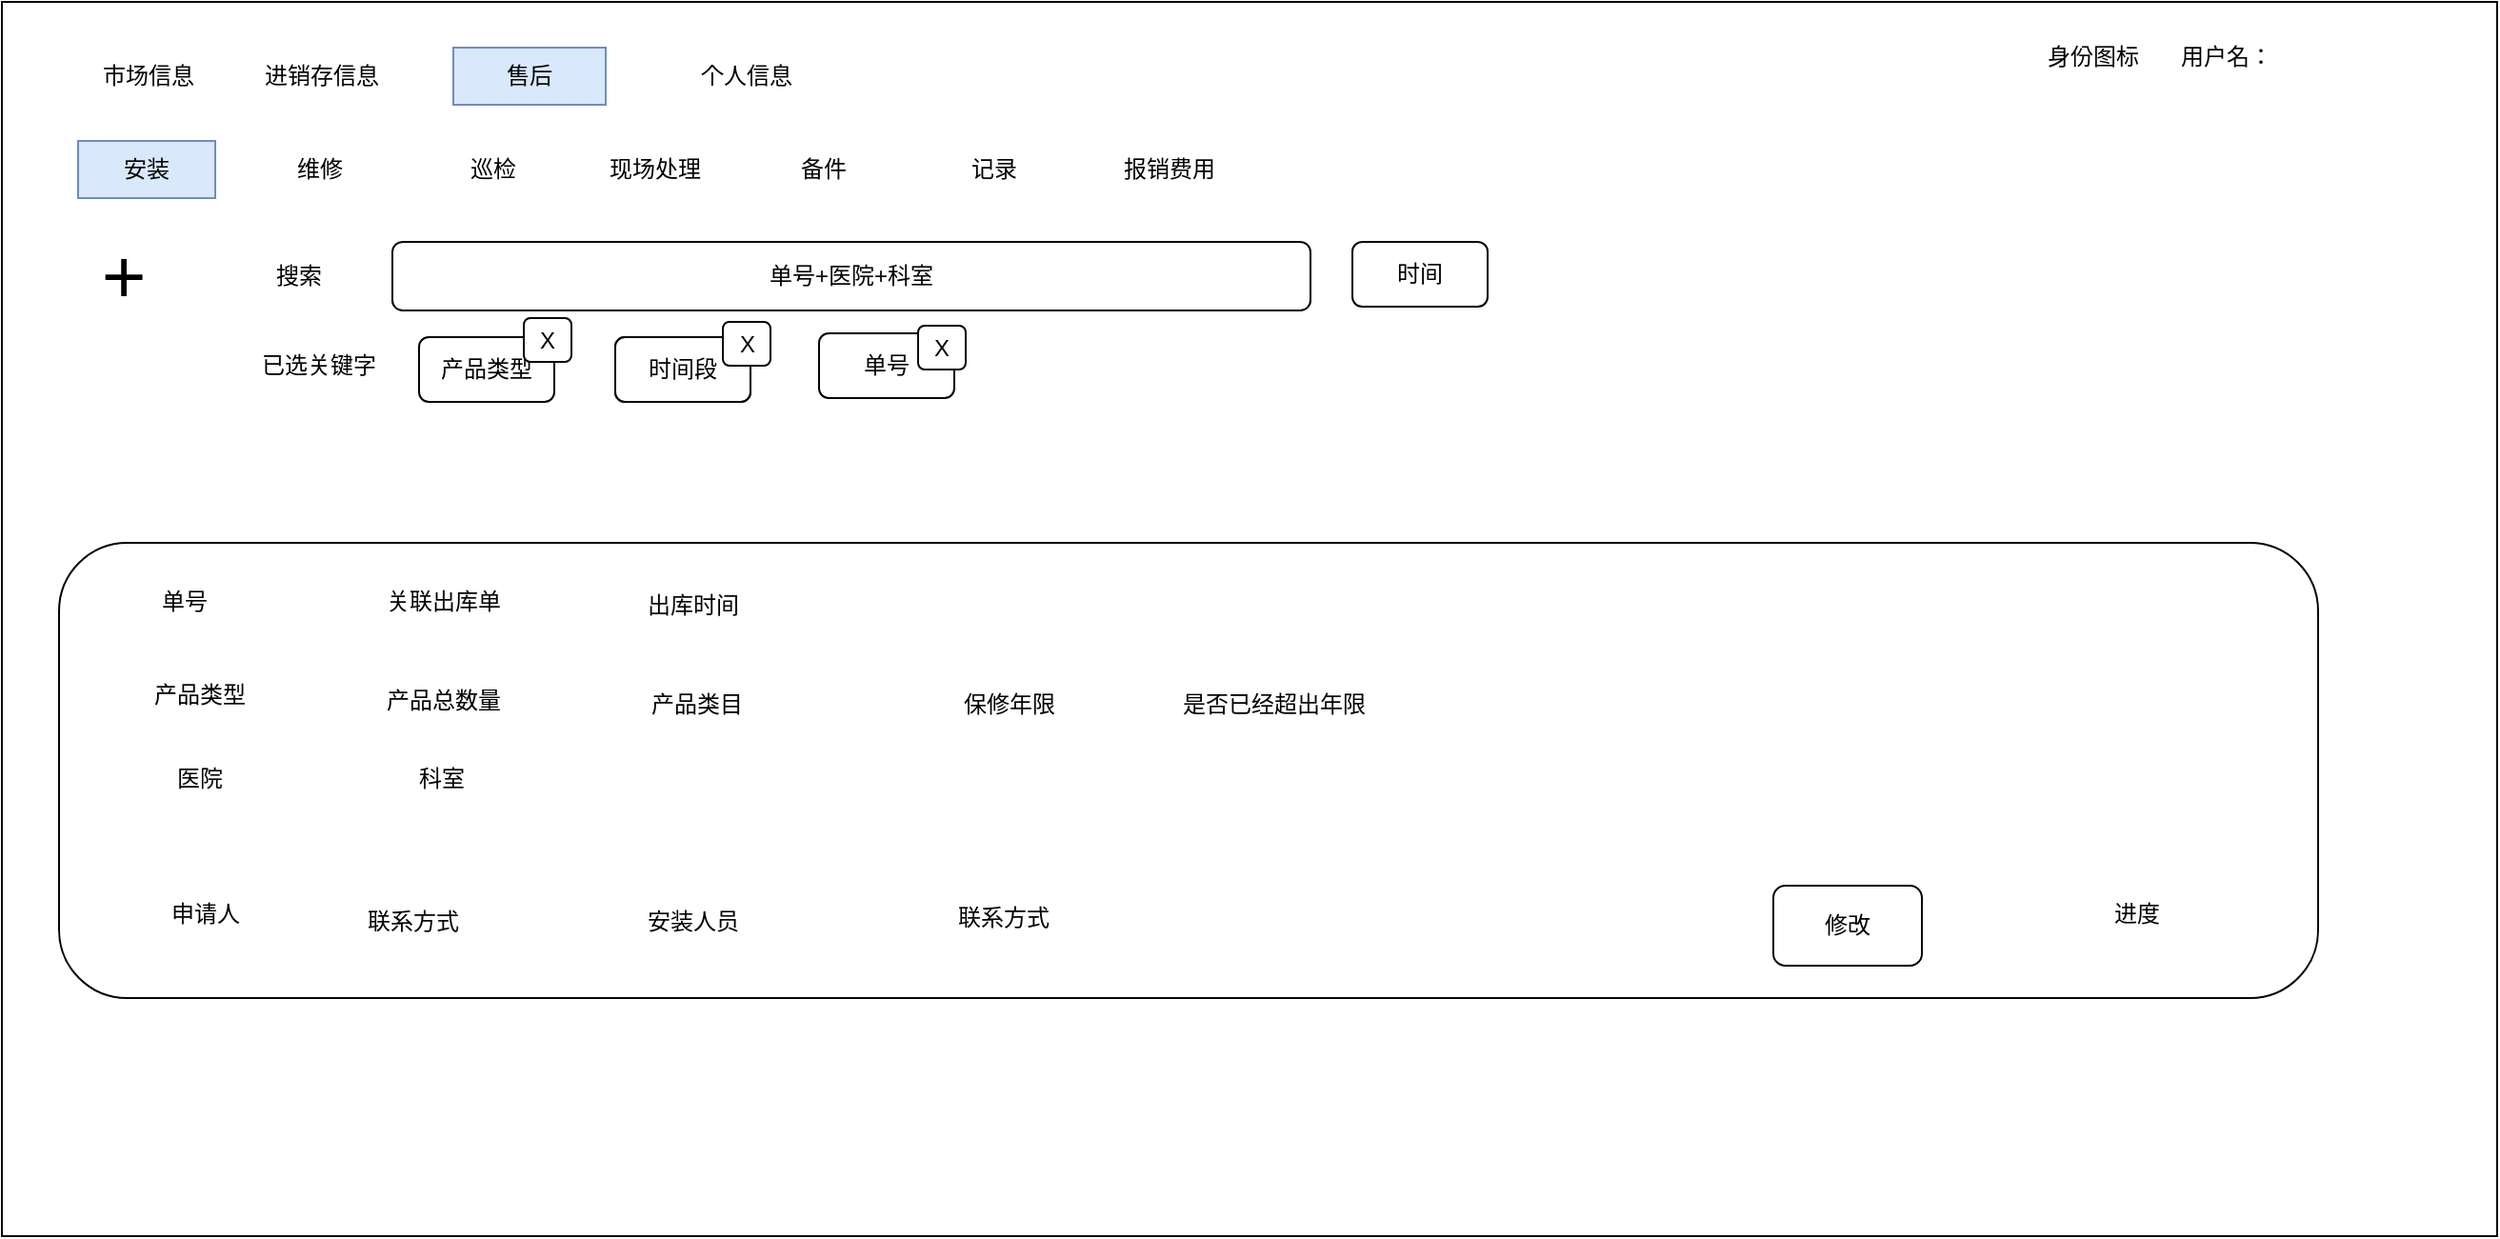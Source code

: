 <mxfile version="15.5.1" type="github" pages="3">
  <diagram id="56xd8bNkpKymqGvPLC_I" name="安装">
    <mxGraphModel dx="1422" dy="705" grid="0" gridSize="10" guides="1" tooltips="1" connect="1" arrows="1" fold="1" page="1" pageScale="1" pageWidth="827" pageHeight="1169" math="0" shadow="0">
      <root>
        <mxCell id="0" />
        <mxCell id="1" parent="0" />
        <mxCell id="ivzEPQWwT_f3EyrG0RgH-1" value="" style="rounded=0;whiteSpace=wrap;html=1;" vertex="1" parent="1">
          <mxGeometry x="46" y="108" width="1310" height="648" as="geometry" />
        </mxCell>
        <mxCell id="ivzEPQWwT_f3EyrG0RgH-2" value="市场信息" style="text;html=1;strokeColor=none;fillColor=none;align=center;verticalAlign=middle;whiteSpace=wrap;rounded=0;" vertex="1" parent="1">
          <mxGeometry x="83" y="132" width="80" height="30" as="geometry" />
        </mxCell>
        <mxCell id="ivzEPQWwT_f3EyrG0RgH-3" value="安装" style="text;html=1;align=center;verticalAlign=middle;whiteSpace=wrap;rounded=0;fillColor=#dae8fc;strokeColor=#6c8ebf;" vertex="1" parent="1">
          <mxGeometry x="86" y="181" width="72" height="30" as="geometry" />
        </mxCell>
        <mxCell id="ivzEPQWwT_f3EyrG0RgH-4" value="巡检" style="text;html=1;align=center;verticalAlign=middle;whiteSpace=wrap;rounded=0;" vertex="1" parent="1">
          <mxGeometry x="268" y="181" width="72" height="30" as="geometry" />
        </mxCell>
        <mxCell id="ivzEPQWwT_f3EyrG0RgH-5" value="现场处理" style="text;html=1;align=center;verticalAlign=middle;whiteSpace=wrap;rounded=0;" vertex="1" parent="1">
          <mxGeometry x="352.5" y="181" width="72" height="30" as="geometry" />
        </mxCell>
        <mxCell id="ivzEPQWwT_f3EyrG0RgH-6" value="&lt;font style=&quot;font-size: 40px&quot;&gt;+&lt;/font&gt;" style="text;html=1;strokeColor=none;fillColor=none;align=center;verticalAlign=middle;whiteSpace=wrap;rounded=0;" vertex="1" parent="1">
          <mxGeometry x="80" y="236" width="60" height="30" as="geometry" />
        </mxCell>
        <mxCell id="ivzEPQWwT_f3EyrG0RgH-7" value="搜索" style="text;html=1;strokeColor=none;fillColor=none;align=center;verticalAlign=middle;whiteSpace=wrap;rounded=0;fontSize=12;" vertex="1" parent="1">
          <mxGeometry x="172" y="237" width="60" height="30" as="geometry" />
        </mxCell>
        <mxCell id="ivzEPQWwT_f3EyrG0RgH-8" value="单号+医院+科室" style="rounded=1;whiteSpace=wrap;html=1;fontSize=12;" vertex="1" parent="1">
          <mxGeometry x="251" y="234" width="482" height="36" as="geometry" />
        </mxCell>
        <mxCell id="ivzEPQWwT_f3EyrG0RgH-9" value="用户名：" style="text;html=1;strokeColor=none;fillColor=none;align=center;verticalAlign=middle;whiteSpace=wrap;rounded=0;fontSize=12;" vertex="1" parent="1">
          <mxGeometry x="1184" y="122" width="60" height="30" as="geometry" />
        </mxCell>
        <mxCell id="ivzEPQWwT_f3EyrG0RgH-10" value="身份图标" style="text;html=1;strokeColor=none;fillColor=none;align=center;verticalAlign=middle;whiteSpace=wrap;rounded=0;fontSize=12;" vertex="1" parent="1">
          <mxGeometry x="1114" y="122" width="60" height="30" as="geometry" />
        </mxCell>
        <mxCell id="ivzEPQWwT_f3EyrG0RgH-11" value="进销存信息" style="text;html=1;align=center;verticalAlign=middle;whiteSpace=wrap;rounded=0;" vertex="1" parent="1">
          <mxGeometry x="174" y="132" width="80" height="30" as="geometry" />
        </mxCell>
        <mxCell id="ivzEPQWwT_f3EyrG0RgH-12" value="备件" style="text;html=1;strokeColor=none;fillColor=none;align=center;verticalAlign=middle;whiteSpace=wrap;rounded=0;" vertex="1" parent="1">
          <mxGeometry x="444" y="181" width="67" height="30" as="geometry" />
        </mxCell>
        <mxCell id="ivzEPQWwT_f3EyrG0RgH-13" value="售后" style="text;html=1;strokeColor=#6c8ebf;fillColor=#dae8fc;align=center;verticalAlign=middle;whiteSpace=wrap;rounded=0;" vertex="1" parent="1">
          <mxGeometry x="283" y="132" width="80" height="30" as="geometry" />
        </mxCell>
        <mxCell id="ivzEPQWwT_f3EyrG0RgH-14" value="个人信息" style="text;html=1;strokeColor=none;fillColor=none;align=center;verticalAlign=middle;whiteSpace=wrap;rounded=0;" vertex="1" parent="1">
          <mxGeometry x="397" y="132" width="80" height="30" as="geometry" />
        </mxCell>
        <mxCell id="ivzEPQWwT_f3EyrG0RgH-15" value="维修" style="text;html=1;strokeColor=none;fillColor=none;align=center;verticalAlign=middle;whiteSpace=wrap;rounded=0;" vertex="1" parent="1">
          <mxGeometry x="176.5" y="181" width="72" height="30" as="geometry" />
        </mxCell>
        <mxCell id="ivzEPQWwT_f3EyrG0RgH-16" value="" style="rounded=1;whiteSpace=wrap;html=1;fontSize=12;" vertex="1" parent="1">
          <mxGeometry x="76" y="392" width="1186" height="239" as="geometry" />
        </mxCell>
        <mxCell id="ivzEPQWwT_f3EyrG0RgH-17" value="产品类型" style="text;html=1;strokeColor=none;fillColor=none;align=center;verticalAlign=middle;whiteSpace=wrap;rounded=0;fontSize=12;" vertex="1" parent="1">
          <mxGeometry x="120" y="457" width="60" height="30" as="geometry" />
        </mxCell>
        <mxCell id="ivzEPQWwT_f3EyrG0RgH-18" value="产品总数量" style="text;html=1;strokeColor=none;fillColor=none;align=center;verticalAlign=middle;whiteSpace=wrap;rounded=0;fontSize=12;" vertex="1" parent="1">
          <mxGeometry x="232" y="460" width="92" height="30" as="geometry" />
        </mxCell>
        <mxCell id="ivzEPQWwT_f3EyrG0RgH-19" value="时间" style="rounded=1;whiteSpace=wrap;html=1;" vertex="1" parent="1">
          <mxGeometry x="755" y="234" width="71" height="34" as="geometry" />
        </mxCell>
        <mxCell id="ivzEPQWwT_f3EyrG0RgH-20" value="产品类型" style="rounded=1;whiteSpace=wrap;html=1;" vertex="1" parent="1">
          <mxGeometry x="265" y="284" width="71" height="34" as="geometry" />
        </mxCell>
        <mxCell id="ivzEPQWwT_f3EyrG0RgH-21" value="已选关键字" style="text;html=1;strokeColor=none;fillColor=none;align=center;verticalAlign=middle;whiteSpace=wrap;rounded=0;" vertex="1" parent="1">
          <mxGeometry x="178" y="284" width="69" height="30" as="geometry" />
        </mxCell>
        <mxCell id="ivzEPQWwT_f3EyrG0RgH-22" value="X" style="rounded=1;whiteSpace=wrap;html=1;" vertex="1" parent="1">
          <mxGeometry x="320" y="274" width="25" height="23" as="geometry" />
        </mxCell>
        <mxCell id="ivzEPQWwT_f3EyrG0RgH-23" value="时间段" style="rounded=1;whiteSpace=wrap;html=1;" vertex="1" parent="1">
          <mxGeometry x="368" y="284" width="71" height="34" as="geometry" />
        </mxCell>
        <mxCell id="ivzEPQWwT_f3EyrG0RgH-24" value="时间段" style="rounded=1;whiteSpace=wrap;html=1;" vertex="1" parent="1">
          <mxGeometry x="368" y="284" width="71" height="34" as="geometry" />
        </mxCell>
        <mxCell id="ivzEPQWwT_f3EyrG0RgH-25" value="X" style="rounded=1;whiteSpace=wrap;html=1;" vertex="1" parent="1">
          <mxGeometry x="424.5" y="276" width="25" height="23" as="geometry" />
        </mxCell>
        <mxCell id="ivzEPQWwT_f3EyrG0RgH-28" value="单号" style="rounded=1;whiteSpace=wrap;html=1;" vertex="1" parent="1">
          <mxGeometry x="475" y="282" width="71" height="34" as="geometry" />
        </mxCell>
        <mxCell id="ivzEPQWwT_f3EyrG0RgH-29" value="X" style="rounded=1;whiteSpace=wrap;html=1;" vertex="1" parent="1">
          <mxGeometry x="527" y="278" width="25" height="23" as="geometry" />
        </mxCell>
        <mxCell id="ivzEPQWwT_f3EyrG0RgH-30" value="记录" style="text;html=1;align=center;verticalAlign=middle;whiteSpace=wrap;rounded=0;" vertex="1" parent="1">
          <mxGeometry x="527" y="181" width="80" height="30" as="geometry" />
        </mxCell>
        <mxCell id="ivzEPQWwT_f3EyrG0RgH-31" value="报销费用" style="text;html=1;align=center;verticalAlign=middle;whiteSpace=wrap;rounded=0;" vertex="1" parent="1">
          <mxGeometry x="619" y="181" width="80" height="30" as="geometry" />
        </mxCell>
        <mxCell id="ivzEPQWwT_f3EyrG0RgH-32" value="产品类目" style="text;html=1;strokeColor=none;fillColor=none;align=center;verticalAlign=middle;whiteSpace=wrap;rounded=0;fontSize=12;" vertex="1" parent="1">
          <mxGeometry x="365" y="462" width="92" height="30" as="geometry" />
        </mxCell>
        <mxCell id="ivzEPQWwT_f3EyrG0RgH-33" value="关联出库单" style="text;html=1;strokeColor=none;fillColor=none;align=center;verticalAlign=middle;whiteSpace=wrap;rounded=0;fontSize=12;" vertex="1" parent="1">
          <mxGeometry x="232" y="408" width="92" height="30" as="geometry" />
        </mxCell>
        <mxCell id="ivzEPQWwT_f3EyrG0RgH-34" value="单号" style="text;html=1;strokeColor=none;fillColor=none;align=center;verticalAlign=middle;whiteSpace=wrap;rounded=0;fontSize=12;" vertex="1" parent="1">
          <mxGeometry x="112" y="408" width="60" height="30" as="geometry" />
        </mxCell>
        <mxCell id="ivzEPQWwT_f3EyrG0RgH-35" value="医院" style="text;html=1;strokeColor=none;fillColor=none;align=center;verticalAlign=middle;whiteSpace=wrap;rounded=0;fontSize=12;" vertex="1" parent="1">
          <mxGeometry x="120" y="501" width="60" height="30" as="geometry" />
        </mxCell>
        <mxCell id="ivzEPQWwT_f3EyrG0RgH-36" value="科室" style="text;html=1;strokeColor=none;fillColor=none;align=center;verticalAlign=middle;whiteSpace=wrap;rounded=0;fontSize=12;" vertex="1" parent="1">
          <mxGeometry x="247" y="501" width="60" height="30" as="geometry" />
        </mxCell>
        <mxCell id="ivzEPQWwT_f3EyrG0RgH-37" value="保修年限" style="text;html=1;strokeColor=none;fillColor=none;align=center;verticalAlign=middle;whiteSpace=wrap;rounded=0;fontSize=12;" vertex="1" parent="1">
          <mxGeometry x="529" y="462" width="92" height="30" as="geometry" />
        </mxCell>
        <mxCell id="ivzEPQWwT_f3EyrG0RgH-38" value="是否已经超出年限" style="text;html=1;strokeColor=none;fillColor=none;align=center;verticalAlign=middle;whiteSpace=wrap;rounded=0;fontSize=12;" vertex="1" parent="1">
          <mxGeometry x="655" y="462" width="118" height="30" as="geometry" />
        </mxCell>
        <mxCell id="ivzEPQWwT_f3EyrG0RgH-39" value="申请人" style="text;html=1;strokeColor=none;fillColor=none;align=center;verticalAlign=middle;whiteSpace=wrap;rounded=0;fontSize=12;" vertex="1" parent="1">
          <mxGeometry x="123" y="572" width="60" height="30" as="geometry" />
        </mxCell>
        <mxCell id="ivzEPQWwT_f3EyrG0RgH-40" value="联系方式" style="text;html=1;strokeColor=none;fillColor=none;align=center;verticalAlign=middle;whiteSpace=wrap;rounded=0;fontSize=12;" vertex="1" parent="1">
          <mxGeometry x="232" y="576" width="60" height="30" as="geometry" />
        </mxCell>
        <mxCell id="ivzEPQWwT_f3EyrG0RgH-41" value="安装人员" style="text;html=1;strokeColor=none;fillColor=none;align=center;verticalAlign=middle;whiteSpace=wrap;rounded=0;fontSize=12;" vertex="1" parent="1">
          <mxGeometry x="379" y="576" width="60" height="30" as="geometry" />
        </mxCell>
        <mxCell id="ivzEPQWwT_f3EyrG0RgH-42" value="进度" style="text;html=1;strokeColor=none;fillColor=none;align=center;verticalAlign=middle;whiteSpace=wrap;rounded=0;fontSize=12;" vertex="1" parent="1">
          <mxGeometry x="1137" y="572" width="60" height="30" as="geometry" />
        </mxCell>
        <mxCell id="ivzEPQWwT_f3EyrG0RgH-43" value="联系方式" style="text;html=1;strokeColor=none;fillColor=none;align=center;verticalAlign=middle;whiteSpace=wrap;rounded=0;fontSize=12;" vertex="1" parent="1">
          <mxGeometry x="542" y="574" width="60" height="30" as="geometry" />
        </mxCell>
        <mxCell id="ivzEPQWwT_f3EyrG0RgH-45" value="修改" style="rounded=1;whiteSpace=wrap;html=1;" vertex="1" parent="1">
          <mxGeometry x="976" y="572" width="78" height="42" as="geometry" />
        </mxCell>
        <mxCell id="EAR0HI4l5kUEpkNPHP9W-1" value="出库时间" style="text;html=1;strokeColor=none;fillColor=none;align=center;verticalAlign=middle;whiteSpace=wrap;rounded=0;fontSize=12;" vertex="1" parent="1">
          <mxGeometry x="363" y="410" width="92" height="30" as="geometry" />
        </mxCell>
      </root>
    </mxGraphModel>
  </diagram>
  <diagram id="aprMpUX2FRIZaTAUwGXJ" name="维修">
    <mxGraphModel dx="1422" dy="705" grid="0" gridSize="10" guides="1" tooltips="1" connect="1" arrows="1" fold="1" page="1" pageScale="1" pageWidth="827" pageHeight="1169" math="0" shadow="0">
      <root>
        <mxCell id="mjg2LhyemiabT-AxxCfT-0" />
        <mxCell id="mjg2LhyemiabT-AxxCfT-1" parent="mjg2LhyemiabT-AxxCfT-0" />
        <mxCell id="omKH3XRxnZ7Ia4u80AX0-0" value="" style="rounded=0;whiteSpace=wrap;html=1;" vertex="1" parent="mjg2LhyemiabT-AxxCfT-1">
          <mxGeometry x="46" y="108" width="1310" height="648" as="geometry" />
        </mxCell>
        <mxCell id="omKH3XRxnZ7Ia4u80AX0-1" value="市场信息" style="text;html=1;strokeColor=none;fillColor=none;align=center;verticalAlign=middle;whiteSpace=wrap;rounded=0;" vertex="1" parent="mjg2LhyemiabT-AxxCfT-1">
          <mxGeometry x="83" y="132" width="80" height="30" as="geometry" />
        </mxCell>
        <mxCell id="omKH3XRxnZ7Ia4u80AX0-2" value="安装" style="text;html=1;align=center;verticalAlign=middle;whiteSpace=wrap;rounded=0;" vertex="1" parent="mjg2LhyemiabT-AxxCfT-1">
          <mxGeometry x="86" y="181" width="72" height="30" as="geometry" />
        </mxCell>
        <mxCell id="omKH3XRxnZ7Ia4u80AX0-3" value="巡检" style="text;html=1;align=center;verticalAlign=middle;whiteSpace=wrap;rounded=0;" vertex="1" parent="mjg2LhyemiabT-AxxCfT-1">
          <mxGeometry x="268" y="181" width="72" height="30" as="geometry" />
        </mxCell>
        <mxCell id="omKH3XRxnZ7Ia4u80AX0-4" value="现场处理" style="text;html=1;align=center;verticalAlign=middle;whiteSpace=wrap;rounded=0;" vertex="1" parent="mjg2LhyemiabT-AxxCfT-1">
          <mxGeometry x="352.5" y="181" width="72" height="30" as="geometry" />
        </mxCell>
        <mxCell id="omKH3XRxnZ7Ia4u80AX0-5" value="&lt;font style=&quot;font-size: 40px&quot;&gt;+&lt;/font&gt;" style="text;html=1;strokeColor=none;fillColor=none;align=center;verticalAlign=middle;whiteSpace=wrap;rounded=0;" vertex="1" parent="mjg2LhyemiabT-AxxCfT-1">
          <mxGeometry x="80" y="236" width="60" height="30" as="geometry" />
        </mxCell>
        <mxCell id="omKH3XRxnZ7Ia4u80AX0-6" value="搜索" style="text;html=1;strokeColor=none;fillColor=none;align=center;verticalAlign=middle;whiteSpace=wrap;rounded=0;fontSize=12;" vertex="1" parent="mjg2LhyemiabT-AxxCfT-1">
          <mxGeometry x="172" y="237" width="60" height="30" as="geometry" />
        </mxCell>
        <mxCell id="omKH3XRxnZ7Ia4u80AX0-7" value="单号+医院+科室" style="rounded=1;whiteSpace=wrap;html=1;fontSize=12;" vertex="1" parent="mjg2LhyemiabT-AxxCfT-1">
          <mxGeometry x="251" y="234" width="482" height="36" as="geometry" />
        </mxCell>
        <mxCell id="omKH3XRxnZ7Ia4u80AX0-8" value="用户名：" style="text;html=1;strokeColor=none;fillColor=none;align=center;verticalAlign=middle;whiteSpace=wrap;rounded=0;fontSize=12;" vertex="1" parent="mjg2LhyemiabT-AxxCfT-1">
          <mxGeometry x="1184" y="122" width="60" height="30" as="geometry" />
        </mxCell>
        <mxCell id="omKH3XRxnZ7Ia4u80AX0-9" value="身份图标" style="text;html=1;strokeColor=none;fillColor=none;align=center;verticalAlign=middle;whiteSpace=wrap;rounded=0;fontSize=12;" vertex="1" parent="mjg2LhyemiabT-AxxCfT-1">
          <mxGeometry x="1114" y="122" width="60" height="30" as="geometry" />
        </mxCell>
        <mxCell id="omKH3XRxnZ7Ia4u80AX0-10" value="进销存信息" style="text;html=1;align=center;verticalAlign=middle;whiteSpace=wrap;rounded=0;" vertex="1" parent="mjg2LhyemiabT-AxxCfT-1">
          <mxGeometry x="174" y="132" width="80" height="30" as="geometry" />
        </mxCell>
        <mxCell id="omKH3XRxnZ7Ia4u80AX0-11" value="备件" style="text;html=1;strokeColor=none;fillColor=none;align=center;verticalAlign=middle;whiteSpace=wrap;rounded=0;" vertex="1" parent="mjg2LhyemiabT-AxxCfT-1">
          <mxGeometry x="444" y="181" width="67" height="30" as="geometry" />
        </mxCell>
        <mxCell id="omKH3XRxnZ7Ia4u80AX0-12" value="售后" style="text;html=1;strokeColor=#6c8ebf;fillColor=#dae8fc;align=center;verticalAlign=middle;whiteSpace=wrap;rounded=0;" vertex="1" parent="mjg2LhyemiabT-AxxCfT-1">
          <mxGeometry x="283" y="132" width="80" height="30" as="geometry" />
        </mxCell>
        <mxCell id="omKH3XRxnZ7Ia4u80AX0-13" value="个人信息" style="text;html=1;strokeColor=none;fillColor=none;align=center;verticalAlign=middle;whiteSpace=wrap;rounded=0;" vertex="1" parent="mjg2LhyemiabT-AxxCfT-1">
          <mxGeometry x="397" y="132" width="80" height="30" as="geometry" />
        </mxCell>
        <mxCell id="omKH3XRxnZ7Ia4u80AX0-14" value="维修" style="text;html=1;align=center;verticalAlign=middle;whiteSpace=wrap;rounded=0;fillColor=#dae8fc;strokeColor=#6c8ebf;" vertex="1" parent="mjg2LhyemiabT-AxxCfT-1">
          <mxGeometry x="176.5" y="181" width="72" height="30" as="geometry" />
        </mxCell>
        <mxCell id="omKH3XRxnZ7Ia4u80AX0-15" value="" style="rounded=1;whiteSpace=wrap;html=1;fontSize=12;" vertex="1" parent="mjg2LhyemiabT-AxxCfT-1">
          <mxGeometry x="76" y="392" width="1186" height="360" as="geometry" />
        </mxCell>
        <mxCell id="omKH3XRxnZ7Ia4u80AX0-16" value="产品类型" style="text;html=1;strokeColor=none;fillColor=none;align=center;verticalAlign=middle;whiteSpace=wrap;rounded=0;fontSize=12;" vertex="1" parent="mjg2LhyemiabT-AxxCfT-1">
          <mxGeometry x="120" y="457" width="60" height="30" as="geometry" />
        </mxCell>
        <mxCell id="omKH3XRxnZ7Ia4u80AX0-17" value="产品总数量" style="text;html=1;strokeColor=none;fillColor=none;align=center;verticalAlign=middle;whiteSpace=wrap;rounded=0;fontSize=12;" vertex="1" parent="mjg2LhyemiabT-AxxCfT-1">
          <mxGeometry x="232" y="460" width="92" height="30" as="geometry" />
        </mxCell>
        <mxCell id="omKH3XRxnZ7Ia4u80AX0-18" value="时间" style="rounded=1;whiteSpace=wrap;html=1;" vertex="1" parent="mjg2LhyemiabT-AxxCfT-1">
          <mxGeometry x="755" y="234" width="71" height="34" as="geometry" />
        </mxCell>
        <mxCell id="omKH3XRxnZ7Ia4u80AX0-19" value="产品类型" style="rounded=1;whiteSpace=wrap;html=1;" vertex="1" parent="mjg2LhyemiabT-AxxCfT-1">
          <mxGeometry x="265" y="284" width="71" height="34" as="geometry" />
        </mxCell>
        <mxCell id="omKH3XRxnZ7Ia4u80AX0-20" value="已选关键字" style="text;html=1;strokeColor=none;fillColor=none;align=center;verticalAlign=middle;whiteSpace=wrap;rounded=0;" vertex="1" parent="mjg2LhyemiabT-AxxCfT-1">
          <mxGeometry x="178" y="284" width="69" height="30" as="geometry" />
        </mxCell>
        <mxCell id="omKH3XRxnZ7Ia4u80AX0-21" value="X" style="rounded=1;whiteSpace=wrap;html=1;" vertex="1" parent="mjg2LhyemiabT-AxxCfT-1">
          <mxGeometry x="320" y="274" width="25" height="23" as="geometry" />
        </mxCell>
        <mxCell id="omKH3XRxnZ7Ia4u80AX0-22" value="时间段" style="rounded=1;whiteSpace=wrap;html=1;" vertex="1" parent="mjg2LhyemiabT-AxxCfT-1">
          <mxGeometry x="368" y="284" width="71" height="34" as="geometry" />
        </mxCell>
        <mxCell id="omKH3XRxnZ7Ia4u80AX0-23" value="时间段" style="rounded=1;whiteSpace=wrap;html=1;" vertex="1" parent="mjg2LhyemiabT-AxxCfT-1">
          <mxGeometry x="368" y="284" width="71" height="34" as="geometry" />
        </mxCell>
        <mxCell id="omKH3XRxnZ7Ia4u80AX0-24" value="X" style="rounded=1;whiteSpace=wrap;html=1;" vertex="1" parent="mjg2LhyemiabT-AxxCfT-1">
          <mxGeometry x="424.5" y="276" width="25" height="23" as="geometry" />
        </mxCell>
        <mxCell id="omKH3XRxnZ7Ia4u80AX0-25" value="单号" style="rounded=1;whiteSpace=wrap;html=1;" vertex="1" parent="mjg2LhyemiabT-AxxCfT-1">
          <mxGeometry x="475" y="282" width="71" height="34" as="geometry" />
        </mxCell>
        <mxCell id="omKH3XRxnZ7Ia4u80AX0-26" value="X" style="rounded=1;whiteSpace=wrap;html=1;" vertex="1" parent="mjg2LhyemiabT-AxxCfT-1">
          <mxGeometry x="527" y="278" width="25" height="23" as="geometry" />
        </mxCell>
        <mxCell id="omKH3XRxnZ7Ia4u80AX0-27" value="记录" style="text;html=1;align=center;verticalAlign=middle;whiteSpace=wrap;rounded=0;" vertex="1" parent="mjg2LhyemiabT-AxxCfT-1">
          <mxGeometry x="527" y="181" width="80" height="30" as="geometry" />
        </mxCell>
        <mxCell id="omKH3XRxnZ7Ia4u80AX0-28" value="统计" style="text;html=1;align=center;verticalAlign=middle;whiteSpace=wrap;rounded=0;" vertex="1" parent="mjg2LhyemiabT-AxxCfT-1">
          <mxGeometry x="619" y="181" width="80" height="30" as="geometry" />
        </mxCell>
        <mxCell id="omKH3XRxnZ7Ia4u80AX0-29" value="产品类目" style="text;html=1;strokeColor=none;fillColor=none;align=center;verticalAlign=middle;whiteSpace=wrap;rounded=0;fontSize=12;" vertex="1" parent="mjg2LhyemiabT-AxxCfT-1">
          <mxGeometry x="365" y="462" width="92" height="30" as="geometry" />
        </mxCell>
        <mxCell id="omKH3XRxnZ7Ia4u80AX0-30" value="关联出库单" style="text;html=1;strokeColor=none;fillColor=none;align=center;verticalAlign=middle;whiteSpace=wrap;rounded=0;fontSize=12;" vertex="1" parent="mjg2LhyemiabT-AxxCfT-1">
          <mxGeometry x="232" y="408" width="92" height="30" as="geometry" />
        </mxCell>
        <mxCell id="omKH3XRxnZ7Ia4u80AX0-31" value="单号" style="text;html=1;strokeColor=none;fillColor=none;align=center;verticalAlign=middle;whiteSpace=wrap;rounded=0;fontSize=12;" vertex="1" parent="mjg2LhyemiabT-AxxCfT-1">
          <mxGeometry x="112" y="408" width="60" height="30" as="geometry" />
        </mxCell>
        <mxCell id="omKH3XRxnZ7Ia4u80AX0-32" value="医院" style="text;html=1;strokeColor=none;fillColor=none;align=center;verticalAlign=middle;whiteSpace=wrap;rounded=0;fontSize=12;" vertex="1" parent="mjg2LhyemiabT-AxxCfT-1">
          <mxGeometry x="120" y="501" width="60" height="30" as="geometry" />
        </mxCell>
        <mxCell id="omKH3XRxnZ7Ia4u80AX0-33" value="科室" style="text;html=1;strokeColor=none;fillColor=none;align=center;verticalAlign=middle;whiteSpace=wrap;rounded=0;fontSize=12;" vertex="1" parent="mjg2LhyemiabT-AxxCfT-1">
          <mxGeometry x="247" y="501" width="60" height="30" as="geometry" />
        </mxCell>
        <mxCell id="omKH3XRxnZ7Ia4u80AX0-34" value="保修年限" style="text;html=1;strokeColor=none;fillColor=none;align=center;verticalAlign=middle;whiteSpace=wrap;rounded=0;fontSize=12;" vertex="1" parent="mjg2LhyemiabT-AxxCfT-1">
          <mxGeometry x="529" y="462" width="92" height="30" as="geometry" />
        </mxCell>
        <mxCell id="omKH3XRxnZ7Ia4u80AX0-35" value="是否已经超出年限" style="text;html=1;strokeColor=none;fillColor=none;align=center;verticalAlign=middle;whiteSpace=wrap;rounded=0;fontSize=12;" vertex="1" parent="mjg2LhyemiabT-AxxCfT-1">
          <mxGeometry x="655" y="462" width="118" height="30" as="geometry" />
        </mxCell>
        <mxCell id="omKH3XRxnZ7Ia4u80AX0-36" value="申请人" style="text;html=1;strokeColor=none;fillColor=none;align=center;verticalAlign=middle;whiteSpace=wrap;rounded=0;fontSize=12;" vertex="1" parent="mjg2LhyemiabT-AxxCfT-1">
          <mxGeometry x="123" y="572" width="60" height="30" as="geometry" />
        </mxCell>
        <mxCell id="omKH3XRxnZ7Ia4u80AX0-37" value="联系方式" style="text;html=1;strokeColor=none;fillColor=none;align=center;verticalAlign=middle;whiteSpace=wrap;rounded=0;fontSize=12;" vertex="1" parent="mjg2LhyemiabT-AxxCfT-1">
          <mxGeometry x="232" y="576" width="60" height="30" as="geometry" />
        </mxCell>
        <mxCell id="omKH3XRxnZ7Ia4u80AX0-38" value="维修人员" style="text;html=1;strokeColor=none;fillColor=none;align=center;verticalAlign=middle;whiteSpace=wrap;rounded=0;fontSize=12;" vertex="1" parent="mjg2LhyemiabT-AxxCfT-1">
          <mxGeometry x="379" y="576" width="60" height="30" as="geometry" />
        </mxCell>
        <mxCell id="omKH3XRxnZ7Ia4u80AX0-39" value="进度" style="text;html=1;strokeColor=none;fillColor=none;align=center;verticalAlign=middle;whiteSpace=wrap;rounded=0;fontSize=12;" vertex="1" parent="mjg2LhyemiabT-AxxCfT-1">
          <mxGeometry x="1036" y="578" width="60" height="30" as="geometry" />
        </mxCell>
        <mxCell id="omKH3XRxnZ7Ia4u80AX0-40" value="联系方式" style="text;html=1;strokeColor=none;fillColor=none;align=center;verticalAlign=middle;whiteSpace=wrap;rounded=0;fontSize=12;" vertex="1" parent="mjg2LhyemiabT-AxxCfT-1">
          <mxGeometry x="542" y="574" width="60" height="30" as="geometry" />
        </mxCell>
        <mxCell id="omKH3XRxnZ7Ia4u80AX0-41" value="修改" style="rounded=1;whiteSpace=wrap;html=1;" vertex="1" parent="mjg2LhyemiabT-AxxCfT-1">
          <mxGeometry x="1160" y="572" width="78" height="42" as="geometry" />
        </mxCell>
        <mxCell id="YB_k8DOBEIGSdXsV3q17-0" value="出库时间" style="text;html=1;strokeColor=none;fillColor=none;align=center;verticalAlign=middle;whiteSpace=wrap;rounded=0;fontSize=12;" vertex="1" parent="mjg2LhyemiabT-AxxCfT-1">
          <mxGeometry x="363" y="410" width="92" height="30" as="geometry" />
        </mxCell>
        <mxCell id="EYSOUbifuS7bFOd4ZPpN-0" value="备件列表" style="text;html=1;strokeColor=none;fillColor=none;align=center;verticalAlign=middle;whiteSpace=wrap;rounded=0;fontSize=12;" vertex="1" parent="mjg2LhyemiabT-AxxCfT-1">
          <mxGeometry x="123" y="619" width="60" height="30" as="geometry" />
        </mxCell>
        <mxCell id="EYSOUbifuS7bFOd4ZPpN-1" value="备件型号" style="text;html=1;strokeColor=none;fillColor=none;align=center;verticalAlign=middle;whiteSpace=wrap;rounded=0;fontSize=12;" vertex="1" parent="mjg2LhyemiabT-AxxCfT-1">
          <mxGeometry x="120" y="660" width="60" height="30" as="geometry" />
        </mxCell>
        <mxCell id="EYSOUbifuS7bFOd4ZPpN-2" value="数量" style="text;html=1;strokeColor=none;fillColor=none;align=center;verticalAlign=middle;whiteSpace=wrap;rounded=0;fontSize=12;" vertex="1" parent="mjg2LhyemiabT-AxxCfT-1">
          <mxGeometry x="232" y="660" width="60" height="30" as="geometry" />
        </mxCell>
        <mxCell id="EYSOUbifuS7bFOd4ZPpN-3" value="单价" style="text;html=1;strokeColor=none;fillColor=none;align=center;verticalAlign=middle;whiteSpace=wrap;rounded=0;fontSize=12;" vertex="1" parent="mjg2LhyemiabT-AxxCfT-1">
          <mxGeometry x="358.5" y="660" width="60" height="30" as="geometry" />
        </mxCell>
        <mxCell id="EYSOUbifuS7bFOd4ZPpN-4" value="总价" style="text;html=1;strokeColor=none;fillColor=none;align=center;verticalAlign=middle;whiteSpace=wrap;rounded=0;fontSize=12;" vertex="1" parent="mjg2LhyemiabT-AxxCfT-1">
          <mxGeometry x="504" y="660" width="60" height="30" as="geometry" />
        </mxCell>
        <mxCell id="EYSOUbifuS7bFOd4ZPpN-5" value="维修人工费用" style="text;html=1;strokeColor=none;fillColor=none;align=center;verticalAlign=middle;whiteSpace=wrap;rounded=0;fontSize=12;" vertex="1" parent="mjg2LhyemiabT-AxxCfT-1">
          <mxGeometry x="108.5" y="693" width="83" height="30" as="geometry" />
        </mxCell>
        <mxCell id="EYSOUbifuS7bFOd4ZPpN-6" value="总费用" style="text;html=1;strokeColor=none;fillColor=none;align=center;verticalAlign=middle;whiteSpace=wrap;rounded=0;fontSize=12;" vertex="1" parent="mjg2LhyemiabT-AxxCfT-1">
          <mxGeometry x="492.5" y="690" width="83" height="30" as="geometry" />
        </mxCell>
      </root>
    </mxGraphModel>
  </diagram>
  <diagram id="kfAEnJSTHYvvNm4Acfuz" name="Page-3">
    <mxGraphModel dx="1422" dy="705" grid="1" gridSize="10" guides="1" tooltips="1" connect="1" arrows="1" fold="1" page="1" pageScale="1" pageWidth="827" pageHeight="1169" math="0" shadow="0">
      <root>
        <mxCell id="I9_-kVhIroVehygpbF1p-0" />
        <mxCell id="I9_-kVhIroVehygpbF1p-1" parent="I9_-kVhIroVehygpbF1p-0" />
      </root>
    </mxGraphModel>
  </diagram>
</mxfile>
